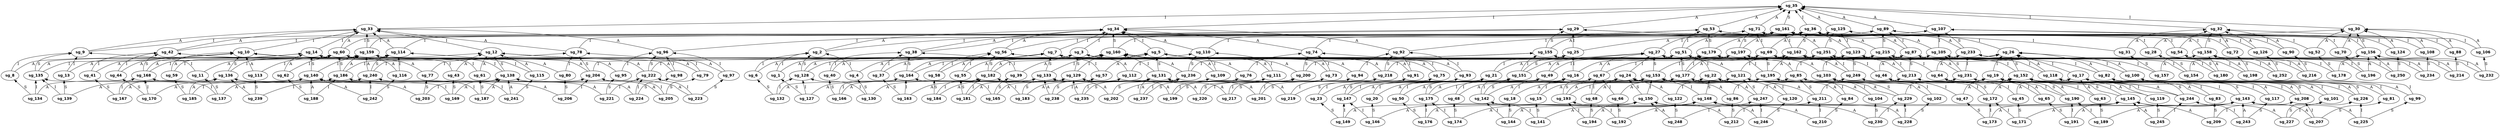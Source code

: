 digraph G {
rankdir = BT;
sg_1[shape=ellipse, fontname="Helvetica-Bold"];
sg_2[shape=ellipse, fontname="Helvetica-Bold"];
sg_3[shape=ellipse, fontname="Helvetica-Bold"];
sg_4[shape=ellipse, fontname="Helvetica-Bold"];
sg_5[shape=ellipse, fontname="Helvetica-Bold"];
sg_6[shape=ellipse, fontname="Helvetica-Bold"];
sg_7[shape=ellipse, fontname="Helvetica-Bold"];
sg_8[shape=ellipse, fontname="Helvetica-Bold"];
sg_9[shape=ellipse, fontname="Helvetica-Bold"];
sg_10[shape=ellipse, fontname="Helvetica-Bold"];
sg_11[shape=ellipse, fontname="Helvetica-Bold"];
sg_12[shape=ellipse, fontname="Helvetica-Bold"];
sg_13[shape=ellipse, fontname="Helvetica-Bold"];
sg_14[shape=ellipse, fontname="Helvetica-Bold"];
sg_15[shape=ellipse, fontname="Helvetica-Bold"];
sg_16[shape=ellipse, fontname="Helvetica-Bold"];
sg_17[shape=ellipse, fontname="Helvetica-Bold"];
sg_18[shape=ellipse, fontname="Helvetica-Bold"];
sg_19[shape=ellipse, fontname="Helvetica-Bold"];
sg_20[shape=ellipse, fontname="Helvetica-Bold"];
sg_21[shape=ellipse, fontname="Helvetica-Bold"];
sg_22[shape=ellipse, fontname="Helvetica-Bold"];
sg_23[shape=ellipse, fontname="Helvetica-Bold"];
sg_24[shape=ellipse, fontname="Helvetica-Bold"];
sg_25[shape=ellipse, fontname="Helvetica-Bold"];
sg_26[shape=ellipse, fontname="Helvetica-Bold"];
sg_27[shape=ellipse, fontname="Helvetica-Bold"];
sg_28[shape=ellipse, fontname="Helvetica-Bold"];
sg_29[shape=ellipse, fontname="Helvetica-Bold"];
sg_30[shape=ellipse, fontname="Helvetica-Bold"];
sg_31[shape=ellipse, fontname="Helvetica-Bold"];
sg_32[shape=ellipse, fontname="Helvetica-Bold"];
sg_33[shape=ellipse, fontname="Helvetica-Bold"];
sg_34[shape=ellipse, fontname="Helvetica-Bold"];
sg_35[shape=ellipse, fontname="Helvetica-Bold"];
sg_36[shape=ellipse, fontname="Helvetica-Bold"];
sg_37[shape=ellipse, fontname="Helvetica-Bold"];
sg_38[shape=ellipse, fontname="Helvetica-Bold"];
sg_39[shape=ellipse, fontname="Helvetica-Bold"];
sg_40[shape=ellipse, fontname="Helvetica-Bold"];
sg_41[shape=ellipse, fontname="Helvetica-Bold"];
sg_42[shape=ellipse, fontname="Helvetica-Bold"];
sg_43[shape=ellipse, fontname="Helvetica-Bold"];
sg_44[shape=ellipse, fontname="Helvetica-Bold"];
sg_45[shape=ellipse, fontname="Helvetica-Bold"];
sg_46[shape=ellipse, fontname="Helvetica-Bold"];
sg_47[shape=ellipse, fontname="Helvetica-Bold"];
sg_48[shape=ellipse, fontname="Helvetica-Bold"];
sg_49[shape=ellipse, fontname="Helvetica-Bold"];
sg_50[shape=ellipse, fontname="Helvetica-Bold"];
sg_51[shape=ellipse, fontname="Helvetica-Bold"];
sg_52[shape=ellipse, fontname="Helvetica-Bold"];
sg_53[shape=ellipse, fontname="Helvetica-Bold"];
sg_54[shape=ellipse, fontname="Helvetica-Bold"];
sg_55[shape=ellipse, fontname="Helvetica-Bold"];
sg_56[shape=ellipse, fontname="Helvetica-Bold"];
sg_57[shape=ellipse, fontname="Helvetica-Bold"];
sg_58[shape=ellipse, fontname="Helvetica-Bold"];
sg_59[shape=ellipse, fontname="Helvetica-Bold"];
sg_60[shape=ellipse, fontname="Helvetica-Bold"];
sg_61[shape=ellipse, fontname="Helvetica-Bold"];
sg_62[shape=ellipse, fontname="Helvetica-Bold"];
sg_63[shape=ellipse, fontname="Helvetica-Bold"];
sg_64[shape=ellipse, fontname="Helvetica-Bold"];
sg_65[shape=ellipse, fontname="Helvetica-Bold"];
sg_66[shape=ellipse, fontname="Helvetica-Bold"];
sg_67[shape=ellipse, fontname="Helvetica-Bold"];
sg_68[shape=ellipse, fontname="Helvetica-Bold"];
sg_69[shape=ellipse, fontname="Helvetica-Bold"];
sg_70[shape=ellipse, fontname="Helvetica-Bold"];
sg_71[shape=ellipse, fontname="Helvetica-Bold"];
sg_72[shape=ellipse, fontname="Helvetica-Bold"];
sg_73[shape=ellipse, fontname="Helvetica-Bold"];
sg_74[shape=ellipse, fontname="Helvetica-Bold"];
sg_75[shape=ellipse, fontname="Helvetica-Bold"];
sg_76[shape=ellipse, fontname="Helvetica-Bold"];
sg_77[shape=ellipse, fontname="Helvetica-Bold"];
sg_78[shape=ellipse, fontname="Helvetica-Bold"];
sg_79[shape=ellipse, fontname="Helvetica-Bold"];
sg_80[shape=ellipse, fontname="Helvetica-Bold"];
sg_81[shape=ellipse, fontname="Helvetica-Bold"];
sg_82[shape=ellipse, fontname="Helvetica-Bold"];
sg_83[shape=ellipse, fontname="Helvetica-Bold"];
sg_84[shape=ellipse, fontname="Helvetica-Bold"];
sg_85[shape=ellipse, fontname="Helvetica-Bold"];
sg_86[shape=ellipse, fontname="Helvetica-Bold"];
sg_87[shape=ellipse, fontname="Helvetica-Bold"];
sg_88[shape=ellipse, fontname="Helvetica-Bold"];
sg_89[shape=ellipse, fontname="Helvetica-Bold"];
sg_90[shape=ellipse, fontname="Helvetica-Bold"];
sg_91[shape=ellipse, fontname="Helvetica-Bold"];
sg_92[shape=ellipse, fontname="Helvetica-Bold"];
sg_93[shape=ellipse, fontname="Helvetica-Bold"];
sg_94[shape=ellipse, fontname="Helvetica-Bold"];
sg_95[shape=ellipse, fontname="Helvetica-Bold"];
sg_96[shape=ellipse, fontname="Helvetica-Bold"];
sg_97[shape=ellipse, fontname="Helvetica-Bold"];
sg_98[shape=ellipse, fontname="Helvetica-Bold"];
sg_99[shape=ellipse, fontname="Helvetica-Bold"];
sg_100[shape=ellipse, fontname="Helvetica-Bold"];
sg_101[shape=ellipse, fontname="Helvetica-Bold"];
sg_102[shape=ellipse, fontname="Helvetica-Bold"];
sg_103[shape=ellipse, fontname="Helvetica-Bold"];
sg_104[shape=ellipse, fontname="Helvetica-Bold"];
sg_105[shape=ellipse, fontname="Helvetica-Bold"];
sg_106[shape=ellipse, fontname="Helvetica-Bold"];
sg_107[shape=ellipse, fontname="Helvetica-Bold"];
sg_108[shape=ellipse, fontname="Helvetica-Bold"];
sg_109[shape=ellipse, fontname="Helvetica-Bold"];
sg_110[shape=ellipse, fontname="Helvetica-Bold"];
sg_111[shape=ellipse, fontname="Helvetica-Bold"];
sg_112[shape=ellipse, fontname="Helvetica-Bold"];
sg_113[shape=ellipse, fontname="Helvetica-Bold"];
sg_114[shape=ellipse, fontname="Helvetica-Bold"];
sg_115[shape=ellipse, fontname="Helvetica-Bold"];
sg_116[shape=ellipse, fontname="Helvetica-Bold"];
sg_117[shape=ellipse, fontname="Helvetica-Bold"];
sg_118[shape=ellipse, fontname="Helvetica-Bold"];
sg_119[shape=ellipse, fontname="Helvetica-Bold"];
sg_120[shape=ellipse, fontname="Helvetica-Bold"];
sg_121[shape=ellipse, fontname="Helvetica-Bold"];
sg_122[shape=ellipse, fontname="Helvetica-Bold"];
sg_123[shape=ellipse, fontname="Helvetica-Bold"];
sg_124[shape=ellipse, fontname="Helvetica-Bold"];
sg_125[shape=ellipse, fontname="Helvetica-Bold"];
sg_126[shape=ellipse, fontname="Helvetica-Bold"];
sg_127[shape=ellipse, fontname="Helvetica-Bold"];
sg_128[shape=ellipse, fontname="Helvetica-Bold"];
sg_129[shape=ellipse, fontname="Helvetica-Bold"];
sg_130[shape=ellipse, fontname="Helvetica-Bold"];
sg_131[shape=ellipse, fontname="Helvetica-Bold"];
sg_132[shape=ellipse, fontname="Helvetica-Bold"];
sg_133[shape=ellipse, fontname="Helvetica-Bold"];
sg_134[shape=ellipse, fontname="Helvetica-Bold"];
sg_135[shape=ellipse, fontname="Helvetica-Bold"];
sg_136[shape=ellipse, fontname="Helvetica-Bold"];
sg_137[shape=ellipse, fontname="Helvetica-Bold"];
sg_138[shape=ellipse, fontname="Helvetica-Bold"];
sg_139[shape=ellipse, fontname="Helvetica-Bold"];
sg_140[shape=ellipse, fontname="Helvetica-Bold"];
sg_141[shape=ellipse, fontname="Helvetica-Bold"];
sg_142[shape=ellipse, fontname="Helvetica-Bold"];
sg_143[shape=ellipse, fontname="Helvetica-Bold"];
sg_144[shape=ellipse, fontname="Helvetica-Bold"];
sg_145[shape=ellipse, fontname="Helvetica-Bold"];
sg_146[shape=ellipse, fontname="Helvetica-Bold"];
sg_147[shape=ellipse, fontname="Helvetica-Bold"];
sg_148[shape=ellipse, fontname="Helvetica-Bold"];
sg_149[shape=ellipse, fontname="Helvetica-Bold"];
sg_150[shape=ellipse, fontname="Helvetica-Bold"];
sg_151[shape=ellipse, fontname="Helvetica-Bold"];
sg_152[shape=ellipse, fontname="Helvetica-Bold"];
sg_153[shape=ellipse, fontname="Helvetica-Bold"];
sg_154[shape=ellipse, fontname="Helvetica-Bold"];
sg_155[shape=ellipse, fontname="Helvetica-Bold"];
sg_156[shape=ellipse, fontname="Helvetica-Bold"];
sg_157[shape=ellipse, fontname="Helvetica-Bold"];
sg_158[shape=ellipse, fontname="Helvetica-Bold"];
sg_159[shape=ellipse, fontname="Helvetica-Bold"];
sg_160[shape=ellipse, fontname="Helvetica-Bold"];
sg_161[shape=ellipse, fontname="Helvetica-Bold"];
sg_162[shape=ellipse, fontname="Helvetica-Bold"];
sg_163[shape=ellipse, fontname="Helvetica-Bold"];
sg_164[shape=ellipse, fontname="Helvetica-Bold"];
sg_165[shape=ellipse, fontname="Helvetica-Bold"];
sg_166[shape=ellipse, fontname="Helvetica-Bold"];
sg_167[shape=ellipse, fontname="Helvetica-Bold"];
sg_168[shape=ellipse, fontname="Helvetica-Bold"];
sg_169[shape=ellipse, fontname="Helvetica-Bold"];
sg_170[shape=ellipse, fontname="Helvetica-Bold"];
sg_171[shape=ellipse, fontname="Helvetica-Bold"];
sg_172[shape=ellipse, fontname="Helvetica-Bold"];
sg_173[shape=ellipse, fontname="Helvetica-Bold"];
sg_174[shape=ellipse, fontname="Helvetica-Bold"];
sg_175[shape=ellipse, fontname="Helvetica-Bold"];
sg_176[shape=ellipse, fontname="Helvetica-Bold"];
sg_177[shape=ellipse, fontname="Helvetica-Bold"];
sg_178[shape=ellipse, fontname="Helvetica-Bold"];
sg_179[shape=ellipse, fontname="Helvetica-Bold"];
sg_180[shape=ellipse, fontname="Helvetica-Bold"];
sg_181[shape=ellipse, fontname="Helvetica-Bold"];
sg_182[shape=ellipse, fontname="Helvetica-Bold"];
sg_183[shape=ellipse, fontname="Helvetica-Bold"];
sg_184[shape=ellipse, fontname="Helvetica-Bold"];
sg_185[shape=ellipse, fontname="Helvetica-Bold"];
sg_186[shape=ellipse, fontname="Helvetica-Bold"];
sg_187[shape=ellipse, fontname="Helvetica-Bold"];
sg_188[shape=ellipse, fontname="Helvetica-Bold"];
sg_189[shape=ellipse, fontname="Helvetica-Bold"];
sg_190[shape=ellipse, fontname="Helvetica-Bold"];
sg_191[shape=ellipse, fontname="Helvetica-Bold"];
sg_192[shape=ellipse, fontname="Helvetica-Bold"];
sg_193[shape=ellipse, fontname="Helvetica-Bold"];
sg_194[shape=ellipse, fontname="Helvetica-Bold"];
sg_195[shape=ellipse, fontname="Helvetica-Bold"];
sg_196[shape=ellipse, fontname="Helvetica-Bold"];
sg_197[shape=ellipse, fontname="Helvetica-Bold"];
sg_198[shape=ellipse, fontname="Helvetica-Bold"];
sg_199[shape=ellipse, fontname="Helvetica-Bold"];
sg_200[shape=ellipse, fontname="Helvetica-Bold"];
sg_201[shape=ellipse, fontname="Helvetica-Bold"];
sg_202[shape=ellipse, fontname="Helvetica-Bold"];
sg_203[shape=ellipse, fontname="Helvetica-Bold"];
sg_204[shape=ellipse, fontname="Helvetica-Bold"];
sg_205[shape=ellipse, fontname="Helvetica-Bold"];
sg_206[shape=ellipse, fontname="Helvetica-Bold"];
sg_207[shape=ellipse, fontname="Helvetica-Bold"];
sg_208[shape=ellipse, fontname="Helvetica-Bold"];
sg_209[shape=ellipse, fontname="Helvetica-Bold"];
sg_210[shape=ellipse, fontname="Helvetica-Bold"];
sg_211[shape=ellipse, fontname="Helvetica-Bold"];
sg_212[shape=ellipse, fontname="Helvetica-Bold"];
sg_213[shape=ellipse, fontname="Helvetica-Bold"];
sg_214[shape=ellipse, fontname="Helvetica-Bold"];
sg_215[shape=ellipse, fontname="Helvetica-Bold"];
sg_216[shape=ellipse, fontname="Helvetica-Bold"];
sg_217[shape=ellipse, fontname="Helvetica-Bold"];
sg_218[shape=ellipse, fontname="Helvetica-Bold"];
sg_219[shape=ellipse, fontname="Helvetica-Bold"];
sg_220[shape=ellipse, fontname="Helvetica-Bold"];
sg_221[shape=ellipse, fontname="Helvetica-Bold"];
sg_222[shape=ellipse, fontname="Helvetica-Bold"];
sg_223[shape=ellipse, fontname="Helvetica-Bold"];
sg_224[shape=ellipse, fontname="Helvetica-Bold"];
sg_225[shape=ellipse, fontname="Helvetica-Bold"];
sg_226[shape=ellipse, fontname="Helvetica-Bold"];
sg_227[shape=ellipse, fontname="Helvetica-Bold"];
sg_228[shape=ellipse, fontname="Helvetica-Bold"];
sg_229[shape=ellipse, fontname="Helvetica-Bold"];
sg_230[shape=ellipse, fontname="Helvetica-Bold"];
sg_231[shape=ellipse, fontname="Helvetica-Bold"];
sg_232[shape=ellipse, fontname="Helvetica-Bold"];
sg_233[shape=ellipse, fontname="Helvetica-Bold"];
sg_234[shape=ellipse, fontname="Helvetica-Bold"];
sg_235[shape=ellipse, fontname="Helvetica-Bold"];
sg_236[shape=ellipse, fontname="Helvetica-Bold"];
sg_237[shape=ellipse, fontname="Helvetica-Bold"];
sg_238[shape=ellipse, fontname="Helvetica-Bold"];
sg_239[shape=ellipse, fontname="Helvetica-Bold"];
sg_240[shape=ellipse, fontname="Helvetica-Bold"];
sg_241[shape=ellipse, fontname="Helvetica-Bold"];
sg_242[shape=ellipse, fontname="Helvetica-Bold"];
sg_243[shape=ellipse, fontname="Helvetica-Bold"];
sg_244[shape=ellipse, fontname="Helvetica-Bold"];
sg_245[shape=ellipse, fontname="Helvetica-Bold"];
sg_246[shape=ellipse, fontname="Helvetica-Bold"];
sg_247[shape=ellipse, fontname="Helvetica-Bold"];
sg_248[shape=ellipse, fontname="Helvetica-Bold"];
sg_249[shape=ellipse, fontname="Helvetica-Bold"];
sg_250[shape=ellipse, fontname="Helvetica-Bold"];
sg_251[shape=ellipse, fontname="Helvetica-Bold"];
sg_252[shape=ellipse, fontname="Helvetica-Bold"];
sg_1 -> sg_2[label="I"];
sg_1 -> sg_3[label="A"];
sg_4 -> sg_2[label="I"];
sg_4 -> sg_5[label="A"];
sg_6 -> sg_2[label="I"];
sg_6 -> sg_7[label="A"];
sg_8 -> sg_9[label="I"];
sg_8 -> sg_10[label="A"];
sg_11 -> sg_9[label="I"];
sg_11 -> sg_12[label="A"];
sg_13 -> sg_9[label="I"];
sg_13 -> sg_14[label="A"];
sg_15 -> sg_16[label="I"];
sg_15 -> sg_17[label="A"];
sg_18 -> sg_16[label="I"];
sg_18 -> sg_19[label="A"];
sg_20 -> sg_21[label="I"];
sg_20 -> sg_22[label="A"];
sg_23 -> sg_21[label="I"];
sg_23 -> sg_24[label="A"];
sg_16 -> sg_25[label="I"];
sg_16 -> sg_26[label="A"];
sg_21 -> sg_25[label="I"];
sg_21 -> sg_27[label="A"];
sg_28 -> sg_29[label="I"];
sg_28 -> sg_30[label="A"];
sg_31 -> sg_29[label="I"];
sg_31 -> sg_32[label="A"];
sg_9 -> sg_29[label="I"];
sg_9 -> sg_33[label="A"];
sg_2 -> sg_29[label="I"];
sg_2 -> sg_34[label="A"];
sg_29 -> sg_35[label="A"];
sg_25 -> sg_29[label="I"];
sg_25 -> sg_36[label="A"];
sg_37 -> sg_38[label="I"];
sg_37 -> sg_3[label="A"];
sg_39 -> sg_38[label="I"];
sg_39 -> sg_5[label="A"];
sg_40 -> sg_38[label="I"];
sg_40 -> sg_7[label="A"];
sg_41 -> sg_42[label="I"];
sg_41 -> sg_10[label="A"];
sg_43 -> sg_42[label="I"];
sg_43 -> sg_12[label="A"];
sg_44 -> sg_42[label="I"];
sg_44 -> sg_14[label="A"];
sg_45 -> sg_46[label="I"];
sg_45 -> sg_17[label="A"];
sg_47 -> sg_46[label="I"];
sg_47 -> sg_19[label="A"];
sg_48 -> sg_49[label="I"];
sg_48 -> sg_22[label="A"];
sg_50 -> sg_49[label="I"];
sg_50 -> sg_24[label="A"];
sg_46 -> sg_51[label="I"];
sg_46 -> sg_26[label="A"];
sg_49 -> sg_51[label="I"];
sg_49 -> sg_27[label="A"];
sg_52 -> sg_53[label="I"];
sg_52 -> sg_30[label="A"];
sg_54 -> sg_53[label="I"];
sg_54 -> sg_32[label="A"];
sg_42 -> sg_53[label="I"];
sg_42 -> sg_33[label="A"];
sg_38 -> sg_53[label="I"];
sg_38 -> sg_34[label="A"];
sg_53 -> sg_35[label="A"];
sg_51 -> sg_53[label="I"];
sg_51 -> sg_36[label="A"];
sg_55 -> sg_56[label="I"];
sg_55 -> sg_3[label="A"];
sg_57 -> sg_56[label="I"];
sg_57 -> sg_5[label="A"];
sg_58 -> sg_56[label="I"];
sg_58 -> sg_7[label="A"];
sg_59 -> sg_60[label="I"];
sg_59 -> sg_10[label="A"];
sg_61 -> sg_60[label="I"];
sg_61 -> sg_12[label="A"];
sg_62 -> sg_60[label="I"];
sg_62 -> sg_14[label="A"];
sg_63 -> sg_64[label="I"];
sg_63 -> sg_17[label="A"];
sg_65 -> sg_64[label="I"];
sg_65 -> sg_19[label="A"];
sg_66 -> sg_67[label="I"];
sg_66 -> sg_22[label="A"];
sg_68 -> sg_67[label="I"];
sg_68 -> sg_24[label="A"];
sg_64 -> sg_69[label="I"];
sg_64 -> sg_26[label="A"];
sg_67 -> sg_69[label="I"];
sg_67 -> sg_27[label="A"];
sg_70 -> sg_71[label="I"];
sg_70 -> sg_30[label="A"];
sg_72 -> sg_71[label="I"];
sg_72 -> sg_32[label="A"];
sg_60 -> sg_71[label="I"];
sg_60 -> sg_33[label="A"];
sg_56 -> sg_71[label="I"];
sg_56 -> sg_34[label="A"];
sg_71 -> sg_35[label="A"];
sg_69 -> sg_71[label="I"];
sg_69 -> sg_36[label="A"];
sg_73 -> sg_74[label="I"];
sg_73 -> sg_3[label="A"];
sg_75 -> sg_74[label="I"];
sg_75 -> sg_5[label="A"];
sg_76 -> sg_74[label="I"];
sg_76 -> sg_7[label="A"];
sg_77 -> sg_78[label="I"];
sg_77 -> sg_10[label="A"];
sg_79 -> sg_78[label="I"];
sg_79 -> sg_12[label="A"];
sg_80 -> sg_78[label="I"];
sg_80 -> sg_14[label="A"];
sg_81 -> sg_82[label="I"];
sg_81 -> sg_17[label="A"];
sg_83 -> sg_82[label="I"];
sg_83 -> sg_19[label="A"];
sg_84 -> sg_85[label="I"];
sg_84 -> sg_22[label="A"];
sg_86 -> sg_85[label="I"];
sg_86 -> sg_24[label="A"];
sg_82 -> sg_87[label="I"];
sg_82 -> sg_26[label="A"];
sg_85 -> sg_87[label="I"];
sg_85 -> sg_27[label="A"];
sg_88 -> sg_89[label="I"];
sg_88 -> sg_30[label="A"];
sg_90 -> sg_89[label="I"];
sg_90 -> sg_32[label="A"];
sg_78 -> sg_89[label="I"];
sg_78 -> sg_33[label="A"];
sg_74 -> sg_89[label="I"];
sg_74 -> sg_34[label="A"];
sg_89 -> sg_35[label="A"];
sg_87 -> sg_89[label="I"];
sg_87 -> sg_36[label="A"];
sg_91 -> sg_92[label="I"];
sg_91 -> sg_3[label="A"];
sg_93 -> sg_92[label="I"];
sg_93 -> sg_5[label="A"];
sg_94 -> sg_92[label="I"];
sg_94 -> sg_7[label="A"];
sg_95 -> sg_96[label="I"];
sg_95 -> sg_10[label="A"];
sg_97 -> sg_96[label="I"];
sg_97 -> sg_12[label="A"];
sg_98 -> sg_96[label="I"];
sg_98 -> sg_14[label="A"];
sg_99 -> sg_100[label="I"];
sg_99 -> sg_17[label="A"];
sg_101 -> sg_100[label="I"];
sg_101 -> sg_19[label="A"];
sg_102 -> sg_103[label="I"];
sg_102 -> sg_22[label="A"];
sg_104 -> sg_103[label="I"];
sg_104 -> sg_24[label="A"];
sg_100 -> sg_105[label="I"];
sg_100 -> sg_26[label="A"];
sg_103 -> sg_105[label="I"];
sg_103 -> sg_27[label="A"];
sg_106 -> sg_107[label="I"];
sg_106 -> sg_30[label="A"];
sg_108 -> sg_107[label="I"];
sg_108 -> sg_32[label="A"];
sg_96 -> sg_107[label="I"];
sg_96 -> sg_33[label="A"];
sg_92 -> sg_107[label="I"];
sg_92 -> sg_34[label="A"];
sg_107 -> sg_35[label="A"];
sg_105 -> sg_107[label="I"];
sg_105 -> sg_36[label="A"];
sg_109 -> sg_110[label="I"];
sg_109 -> sg_3[label="A"];
sg_111 -> sg_110[label="I"];
sg_111 -> sg_5[label="A"];
sg_112 -> sg_110[label="I"];
sg_112 -> sg_7[label="A"];
sg_113 -> sg_114[label="I"];
sg_113 -> sg_10[label="A"];
sg_115 -> sg_114[label="I"];
sg_115 -> sg_12[label="A"];
sg_116 -> sg_114[label="I"];
sg_116 -> sg_14[label="A"];
sg_117 -> sg_118[label="I"];
sg_117 -> sg_17[label="A"];
sg_119 -> sg_118[label="I"];
sg_119 -> sg_19[label="A"];
sg_120 -> sg_121[label="I"];
sg_120 -> sg_22[label="A"];
sg_122 -> sg_121[label="I"];
sg_122 -> sg_24[label="A"];
sg_118 -> sg_123[label="I"];
sg_118 -> sg_26[label="A"];
sg_121 -> sg_123[label="I"];
sg_121 -> sg_27[label="A"];
sg_124 -> sg_125[label="I"];
sg_124 -> sg_30[label="A"];
sg_126 -> sg_125[label="I"];
sg_126 -> sg_32[label="A"];
sg_114 -> sg_125[label="I"];
sg_114 -> sg_33[label="A"];
sg_110 -> sg_125[label="I"];
sg_110 -> sg_34[label="A"];
sg_125 -> sg_35[label="A"];
sg_123 -> sg_125[label="I"];
sg_123 -> sg_36[label="A"];
sg_3 -> sg_34[label="I"];
sg_5 -> sg_34[label="I"];
sg_7 -> sg_34[label="I"];
sg_10 -> sg_33[label="I"];
sg_12 -> sg_33[label="I"];
sg_14 -> sg_33[label="I"];
sg_17 -> sg_26[label="I"];
sg_19 -> sg_26[label="I"];
sg_22 -> sg_27[label="I"];
sg_24 -> sg_27[label="I"];
sg_26 -> sg_36[label="I"];
sg_27 -> sg_36[label="I"];
sg_30 -> sg_35[label="I"];
sg_32 -> sg_35[label="I"];
sg_33 -> sg_35[label="I"];
sg_34 -> sg_35[label="I"];
sg_36 -> sg_35[label="I"];
sg_127 -> sg_1[label="S"];
sg_127 -> sg_128[label="I"];
sg_127 -> sg_129[label="A"];
sg_130 -> sg_4[label="S"];
sg_130 -> sg_128[label="I"];
sg_130 -> sg_131[label="A"];
sg_132 -> sg_6[label="S"];
sg_132 -> sg_128[label="I"];
sg_132 -> sg_133[label="A"];
sg_134 -> sg_8[label="S"];
sg_134 -> sg_135[label="I"];
sg_134 -> sg_136[label="A"];
sg_137 -> sg_11[label="S"];
sg_137 -> sg_135[label="I"];
sg_137 -> sg_138[label="A"];
sg_139 -> sg_13[label="S"];
sg_139 -> sg_135[label="I"];
sg_139 -> sg_140[label="A"];
sg_141 -> sg_15[label="S"];
sg_141 -> sg_142[label="I"];
sg_141 -> sg_143[label="A"];
sg_144 -> sg_18[label="S"];
sg_144 -> sg_142[label="I"];
sg_144 -> sg_145[label="A"];
sg_146 -> sg_20[label="S"];
sg_146 -> sg_147[label="I"];
sg_146 -> sg_148[label="A"];
sg_149 -> sg_23[label="S"];
sg_149 -> sg_147[label="I"];
sg_149 -> sg_150[label="A"];
sg_142 -> sg_16[label="S"];
sg_142 -> sg_151[label="I"];
sg_142 -> sg_152[label="A"];
sg_147 -> sg_21[label="S"];
sg_147 -> sg_151[label="I"];
sg_147 -> sg_153[label="A"];
sg_154 -> sg_28[label="S"];
sg_154 -> sg_155[label="I"];
sg_154 -> sg_156[label="A"];
sg_157 -> sg_31[label="S"];
sg_157 -> sg_155[label="I"];
sg_157 -> sg_158[label="A"];
sg_135 -> sg_9[label="S"];
sg_135 -> sg_155[label="I"];
sg_135 -> sg_159[label="A"];
sg_128 -> sg_2[label="S"];
sg_128 -> sg_155[label="I"];
sg_128 -> sg_160[label="A"];
sg_155 -> sg_29[label="S"];
sg_155 -> sg_161[label="A"];
sg_151 -> sg_25[label="S"];
sg_151 -> sg_155[label="I"];
sg_151 -> sg_162[label="A"];
sg_163 -> sg_37[label="S"];
sg_163 -> sg_164[label="I"];
sg_163 -> sg_129[label="A"];
sg_165 -> sg_39[label="S"];
sg_165 -> sg_164[label="I"];
sg_165 -> sg_131[label="A"];
sg_166 -> sg_40[label="S"];
sg_166 -> sg_164[label="I"];
sg_166 -> sg_133[label="A"];
sg_167 -> sg_41[label="S"];
sg_167 -> sg_168[label="I"];
sg_167 -> sg_136[label="A"];
sg_169 -> sg_43[label="S"];
sg_169 -> sg_168[label="I"];
sg_169 -> sg_138[label="A"];
sg_170 -> sg_44[label="S"];
sg_170 -> sg_168[label="I"];
sg_170 -> sg_140[label="A"];
sg_171 -> sg_45[label="S"];
sg_171 -> sg_172[label="I"];
sg_171 -> sg_143[label="A"];
sg_173 -> sg_47[label="S"];
sg_173 -> sg_172[label="I"];
sg_173 -> sg_145[label="A"];
sg_174 -> sg_48[label="S"];
sg_174 -> sg_175[label="I"];
sg_174 -> sg_148[label="A"];
sg_176 -> sg_50[label="S"];
sg_176 -> sg_175[label="I"];
sg_176 -> sg_150[label="A"];
sg_172 -> sg_46[label="S"];
sg_172 -> sg_177[label="I"];
sg_172 -> sg_152[label="A"];
sg_175 -> sg_49[label="S"];
sg_175 -> sg_177[label="I"];
sg_175 -> sg_153[label="A"];
sg_178 -> sg_52[label="S"];
sg_178 -> sg_179[label="I"];
sg_178 -> sg_156[label="A"];
sg_180 -> sg_54[label="S"];
sg_180 -> sg_179[label="I"];
sg_180 -> sg_158[label="A"];
sg_168 -> sg_42[label="S"];
sg_168 -> sg_179[label="I"];
sg_168 -> sg_159[label="A"];
sg_164 -> sg_38[label="S"];
sg_164 -> sg_179[label="I"];
sg_164 -> sg_160[label="A"];
sg_179 -> sg_53[label="S"];
sg_179 -> sg_161[label="A"];
sg_177 -> sg_51[label="S"];
sg_177 -> sg_179[label="I"];
sg_177 -> sg_162[label="A"];
sg_181 -> sg_55[label="S"];
sg_181 -> sg_182[label="I"];
sg_181 -> sg_129[label="A"];
sg_183 -> sg_57[label="S"];
sg_183 -> sg_182[label="I"];
sg_183 -> sg_131[label="A"];
sg_184 -> sg_58[label="S"];
sg_184 -> sg_182[label="I"];
sg_184 -> sg_133[label="A"];
sg_185 -> sg_59[label="S"];
sg_185 -> sg_186[label="I"];
sg_185 -> sg_136[label="A"];
sg_187 -> sg_61[label="S"];
sg_187 -> sg_186[label="I"];
sg_187 -> sg_138[label="A"];
sg_188 -> sg_62[label="S"];
sg_188 -> sg_186[label="I"];
sg_188 -> sg_140[label="A"];
sg_189 -> sg_63[label="S"];
sg_189 -> sg_190[label="I"];
sg_189 -> sg_143[label="A"];
sg_191 -> sg_65[label="S"];
sg_191 -> sg_190[label="I"];
sg_191 -> sg_145[label="A"];
sg_192 -> sg_66[label="S"];
sg_192 -> sg_193[label="I"];
sg_192 -> sg_148[label="A"];
sg_194 -> sg_68[label="S"];
sg_194 -> sg_193[label="I"];
sg_194 -> sg_150[label="A"];
sg_190 -> sg_64[label="S"];
sg_190 -> sg_195[label="I"];
sg_190 -> sg_152[label="A"];
sg_193 -> sg_67[label="S"];
sg_193 -> sg_195[label="I"];
sg_193 -> sg_153[label="A"];
sg_196 -> sg_70[label="S"];
sg_196 -> sg_197[label="I"];
sg_196 -> sg_156[label="A"];
sg_198 -> sg_72[label="S"];
sg_198 -> sg_197[label="I"];
sg_198 -> sg_158[label="A"];
sg_186 -> sg_60[label="S"];
sg_186 -> sg_197[label="I"];
sg_186 -> sg_159[label="A"];
sg_182 -> sg_56[label="S"];
sg_182 -> sg_197[label="I"];
sg_182 -> sg_160[label="A"];
sg_197 -> sg_71[label="S"];
sg_197 -> sg_161[label="A"];
sg_195 -> sg_69[label="S"];
sg_195 -> sg_197[label="I"];
sg_195 -> sg_162[label="A"];
sg_199 -> sg_73[label="S"];
sg_199 -> sg_200[label="I"];
sg_199 -> sg_129[label="A"];
sg_201 -> sg_75[label="S"];
sg_201 -> sg_200[label="I"];
sg_201 -> sg_131[label="A"];
sg_202 -> sg_76[label="S"];
sg_202 -> sg_200[label="I"];
sg_202 -> sg_133[label="A"];
sg_203 -> sg_77[label="S"];
sg_203 -> sg_204[label="I"];
sg_203 -> sg_136[label="A"];
sg_205 -> sg_79[label="S"];
sg_205 -> sg_204[label="I"];
sg_205 -> sg_138[label="A"];
sg_206 -> sg_80[label="S"];
sg_206 -> sg_204[label="I"];
sg_206 -> sg_140[label="A"];
sg_207 -> sg_81[label="S"];
sg_207 -> sg_208[label="I"];
sg_207 -> sg_143[label="A"];
sg_209 -> sg_83[label="S"];
sg_209 -> sg_208[label="I"];
sg_209 -> sg_145[label="A"];
sg_210 -> sg_84[label="S"];
sg_210 -> sg_211[label="I"];
sg_210 -> sg_148[label="A"];
sg_212 -> sg_86[label="S"];
sg_212 -> sg_211[label="I"];
sg_212 -> sg_150[label="A"];
sg_208 -> sg_82[label="S"];
sg_208 -> sg_213[label="I"];
sg_208 -> sg_152[label="A"];
sg_211 -> sg_85[label="S"];
sg_211 -> sg_213[label="I"];
sg_211 -> sg_153[label="A"];
sg_214 -> sg_88[label="S"];
sg_214 -> sg_215[label="I"];
sg_214 -> sg_156[label="A"];
sg_216 -> sg_90[label="S"];
sg_216 -> sg_215[label="I"];
sg_216 -> sg_158[label="A"];
sg_204 -> sg_78[label="S"];
sg_204 -> sg_215[label="I"];
sg_204 -> sg_159[label="A"];
sg_200 -> sg_74[label="S"];
sg_200 -> sg_215[label="I"];
sg_200 -> sg_160[label="A"];
sg_215 -> sg_89[label="S"];
sg_215 -> sg_161[label="A"];
sg_213 -> sg_87[label="S"];
sg_213 -> sg_215[label="I"];
sg_213 -> sg_162[label="A"];
sg_217 -> sg_91[label="S"];
sg_217 -> sg_218[label="I"];
sg_217 -> sg_129[label="A"];
sg_219 -> sg_93[label="S"];
sg_219 -> sg_218[label="I"];
sg_219 -> sg_131[label="A"];
sg_220 -> sg_94[label="S"];
sg_220 -> sg_218[label="I"];
sg_220 -> sg_133[label="A"];
sg_221 -> sg_95[label="S"];
sg_221 -> sg_222[label="I"];
sg_221 -> sg_136[label="A"];
sg_223 -> sg_97[label="S"];
sg_223 -> sg_222[label="I"];
sg_223 -> sg_138[label="A"];
sg_224 -> sg_98[label="S"];
sg_224 -> sg_222[label="I"];
sg_224 -> sg_140[label="A"];
sg_225 -> sg_99[label="S"];
sg_225 -> sg_226[label="I"];
sg_225 -> sg_143[label="A"];
sg_227 -> sg_101[label="S"];
sg_227 -> sg_226[label="I"];
sg_227 -> sg_145[label="A"];
sg_228 -> sg_102[label="S"];
sg_228 -> sg_229[label="I"];
sg_228 -> sg_148[label="A"];
sg_230 -> sg_104[label="S"];
sg_230 -> sg_229[label="I"];
sg_230 -> sg_150[label="A"];
sg_226 -> sg_100[label="S"];
sg_226 -> sg_231[label="I"];
sg_226 -> sg_152[label="A"];
sg_229 -> sg_103[label="S"];
sg_229 -> sg_231[label="I"];
sg_229 -> sg_153[label="A"];
sg_232 -> sg_106[label="S"];
sg_232 -> sg_233[label="I"];
sg_232 -> sg_156[label="A"];
sg_234 -> sg_108[label="S"];
sg_234 -> sg_233[label="I"];
sg_234 -> sg_158[label="A"];
sg_222 -> sg_96[label="S"];
sg_222 -> sg_233[label="I"];
sg_222 -> sg_159[label="A"];
sg_218 -> sg_92[label="S"];
sg_218 -> sg_233[label="I"];
sg_218 -> sg_160[label="A"];
sg_233 -> sg_107[label="S"];
sg_233 -> sg_161[label="A"];
sg_231 -> sg_105[label="S"];
sg_231 -> sg_233[label="I"];
sg_231 -> sg_162[label="A"];
sg_235 -> sg_109[label="S"];
sg_235 -> sg_236[label="I"];
sg_235 -> sg_129[label="A"];
sg_237 -> sg_111[label="S"];
sg_237 -> sg_236[label="I"];
sg_237 -> sg_131[label="A"];
sg_238 -> sg_112[label="S"];
sg_238 -> sg_236[label="I"];
sg_238 -> sg_133[label="A"];
sg_239 -> sg_113[label="S"];
sg_239 -> sg_240[label="I"];
sg_239 -> sg_136[label="A"];
sg_241 -> sg_115[label="S"];
sg_241 -> sg_240[label="I"];
sg_241 -> sg_138[label="A"];
sg_242 -> sg_116[label="S"];
sg_242 -> sg_240[label="I"];
sg_242 -> sg_140[label="A"];
sg_243 -> sg_117[label="S"];
sg_243 -> sg_244[label="I"];
sg_243 -> sg_143[label="A"];
sg_245 -> sg_119[label="S"];
sg_245 -> sg_244[label="I"];
sg_245 -> sg_145[label="A"];
sg_246 -> sg_120[label="S"];
sg_246 -> sg_247[label="I"];
sg_246 -> sg_148[label="A"];
sg_248 -> sg_122[label="S"];
sg_248 -> sg_247[label="I"];
sg_248 -> sg_150[label="A"];
sg_244 -> sg_118[label="S"];
sg_244 -> sg_249[label="I"];
sg_244 -> sg_152[label="A"];
sg_247 -> sg_121[label="S"];
sg_247 -> sg_249[label="I"];
sg_247 -> sg_153[label="A"];
sg_250 -> sg_124[label="S"];
sg_250 -> sg_251[label="I"];
sg_250 -> sg_156[label="A"];
sg_252 -> sg_126[label="S"];
sg_252 -> sg_251[label="I"];
sg_252 -> sg_158[label="A"];
sg_240 -> sg_114[label="S"];
sg_240 -> sg_251[label="I"];
sg_240 -> sg_159[label="A"];
sg_236 -> sg_110[label="S"];
sg_236 -> sg_251[label="I"];
sg_236 -> sg_160[label="A"];
sg_251 -> sg_125[label="S"];
sg_251 -> sg_161[label="A"];
sg_249 -> sg_123[label="S"];
sg_249 -> sg_251[label="I"];
sg_249 -> sg_162[label="A"];
sg_129 -> sg_3[label="S"];
sg_129 -> sg_160[label="I"];
sg_131 -> sg_5[label="S"];
sg_131 -> sg_160[label="I"];
sg_133 -> sg_7[label="S"];
sg_133 -> sg_160[label="I"];
sg_136 -> sg_10[label="S"];
sg_136 -> sg_159[label="I"];
sg_138 -> sg_12[label="S"];
sg_138 -> sg_159[label="I"];
sg_140 -> sg_14[label="S"];
sg_140 -> sg_159[label="I"];
sg_143 -> sg_17[label="S"];
sg_143 -> sg_152[label="I"];
sg_145 -> sg_19[label="S"];
sg_145 -> sg_152[label="I"];
sg_148 -> sg_22[label="S"];
sg_148 -> sg_153[label="I"];
sg_150 -> sg_24[label="S"];
sg_150 -> sg_153[label="I"];
sg_152 -> sg_26[label="S"];
sg_152 -> sg_162[label="I"];
sg_153 -> sg_27[label="S"];
sg_153 -> sg_162[label="I"];
sg_156 -> sg_30[label="S"];
sg_156 -> sg_161[label="I"];
sg_158 -> sg_32[label="S"];
sg_158 -> sg_161[label="I"];
sg_159 -> sg_33[label="S"];
sg_159 -> sg_161[label="I"];
sg_160 -> sg_34[label="S"];
sg_160 -> sg_161[label="I"];
sg_161 -> sg_35[label="S"];
sg_162 -> sg_36[label="S"];
sg_162 -> sg_161[label="I"];
}
